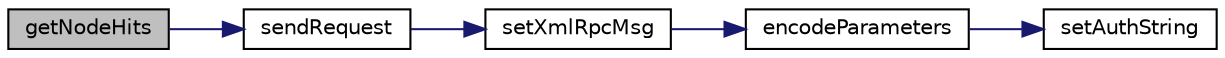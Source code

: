 digraph G
{
  edge [fontname="Helvetica",fontsize="10",labelfontname="Helvetica",labelfontsize="10"];
  node [fontname="Helvetica",fontsize="10",shape=record];
  rankdir=LR;
  Node1 [label="getNodeHits",height=0.2,width=0.4,color="black", fillcolor="grey75", style="filled" fontcolor="black"];
  Node1 -> Node2 [color="midnightblue",fontsize="10",style="solid",fontname="Helvetica"];
  Node2 [label="sendRequest",height=0.2,width=0.4,color="black", fillcolor="white", style="filled",URL="$class_max_c_d_n.html#aa496f1ad190fdbd8682df3dea24abf1a"];
  Node2 -> Node3 [color="midnightblue",fontsize="10",style="solid",fontname="Helvetica"];
  Node3 [label="setXmlRpcMsg",height=0.2,width=0.4,color="black", fillcolor="white", style="filled",URL="$class_max_c_d_n.html#a8c54c313b1f5bbae025c3c30cf12a1ee"];
  Node3 -> Node4 [color="midnightblue",fontsize="10",style="solid",fontname="Helvetica"];
  Node4 [label="encodeParameters",height=0.2,width=0.4,color="black", fillcolor="white", style="filled",URL="$class_max_c_d_n.html#ab03d4f2c7f3b6d1e3505f25c33ac4eb4"];
  Node4 -> Node5 [color="midnightblue",fontsize="10",style="solid",fontname="Helvetica"];
  Node5 [label="setAuthString",height=0.2,width=0.4,color="black", fillcolor="white", style="filled",URL="$class_max_c_d_n.html#ae777d7e14890a345988fffed800d0e8e"];
}
